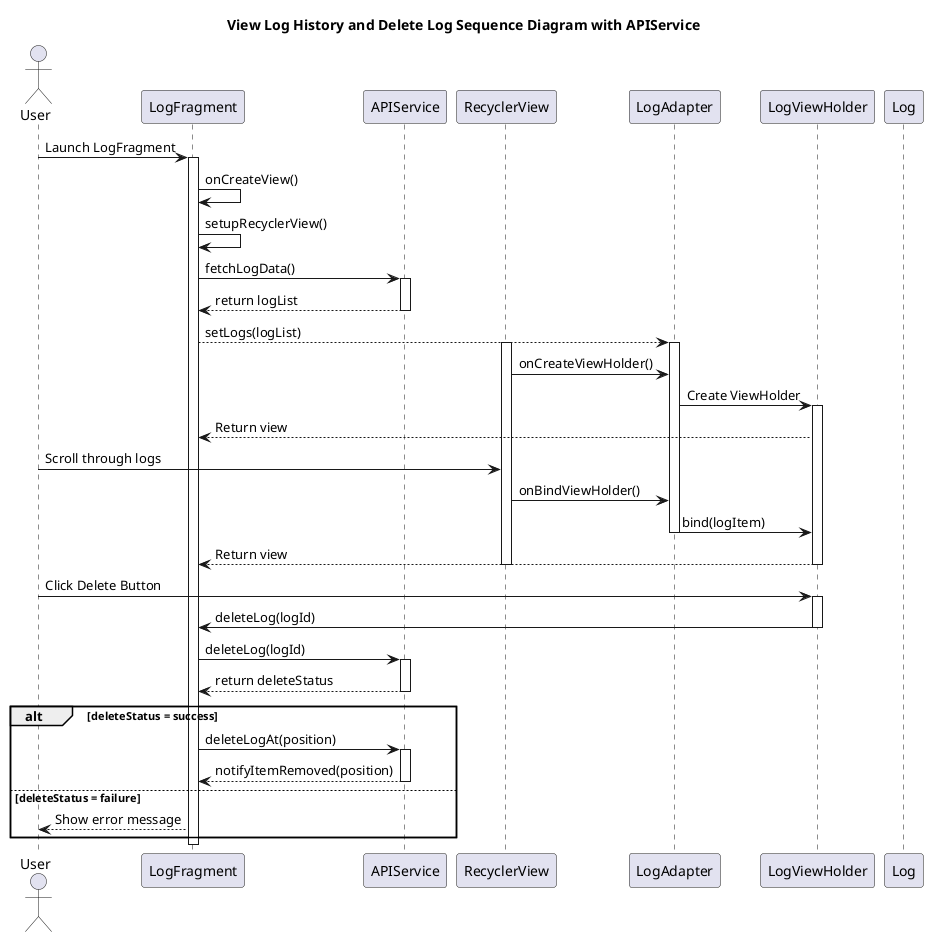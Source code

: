 @startuml ViewLogHistorySequenceDiagram

title View Log History and Delete Log Sequence Diagram with APIService

actor User
participant LogFragment
participant APIService
participant RecyclerView
participant LogAdapter
participant LogViewHolder
participant Log

User -> LogFragment : Launch LogFragment
activate LogFragment
LogFragment -> LogFragment : onCreateView()
LogFragment -> LogFragment : setupRecyclerView()
LogFragment -> APIService : fetchLogData()
activate APIService
APIService --> LogFragment : return logList
deactivate APIService

LogFragment --> LogAdapter : setLogs(logList)
activate LogAdapter
activate RecyclerView
RecyclerView -> LogAdapter : onCreateViewHolder()

LogAdapter -> LogViewHolder : Create ViewHolder
activate LogViewHolder
LogViewHolder --> LogFragment : Return view

User -> RecyclerView : Scroll through logs
RecyclerView -> LogAdapter : onBindViewHolder()
LogAdapter -> LogViewHolder : bind(logItem)
deactivate LogAdapter
LogViewHolder --> LogFragment : Return view
deactivate LogViewHolder
deactivate RecyclerView

User -> LogViewHolder : Click Delete Button
activate LogViewHolder
LogViewHolder -> LogFragment : deleteLog(logId)
deactivate LogViewHolder
'activate LogFragment
LogFragment -> APIService : deleteLog(logId)
activate APIService
APIService --> LogFragment : return deleteStatus
deactivate APIService

alt deleteStatus = success
    LogFragment -> APIService : deleteLogAt(position)
    activate APIService
    APIService --> LogFragment : notifyItemRemoved(position)
    deactivate APIService
else deleteStatus = failure
    LogFragment --> User : Show error message
end

deactivate LogFragment

deactivate LogFragment

@enduml
